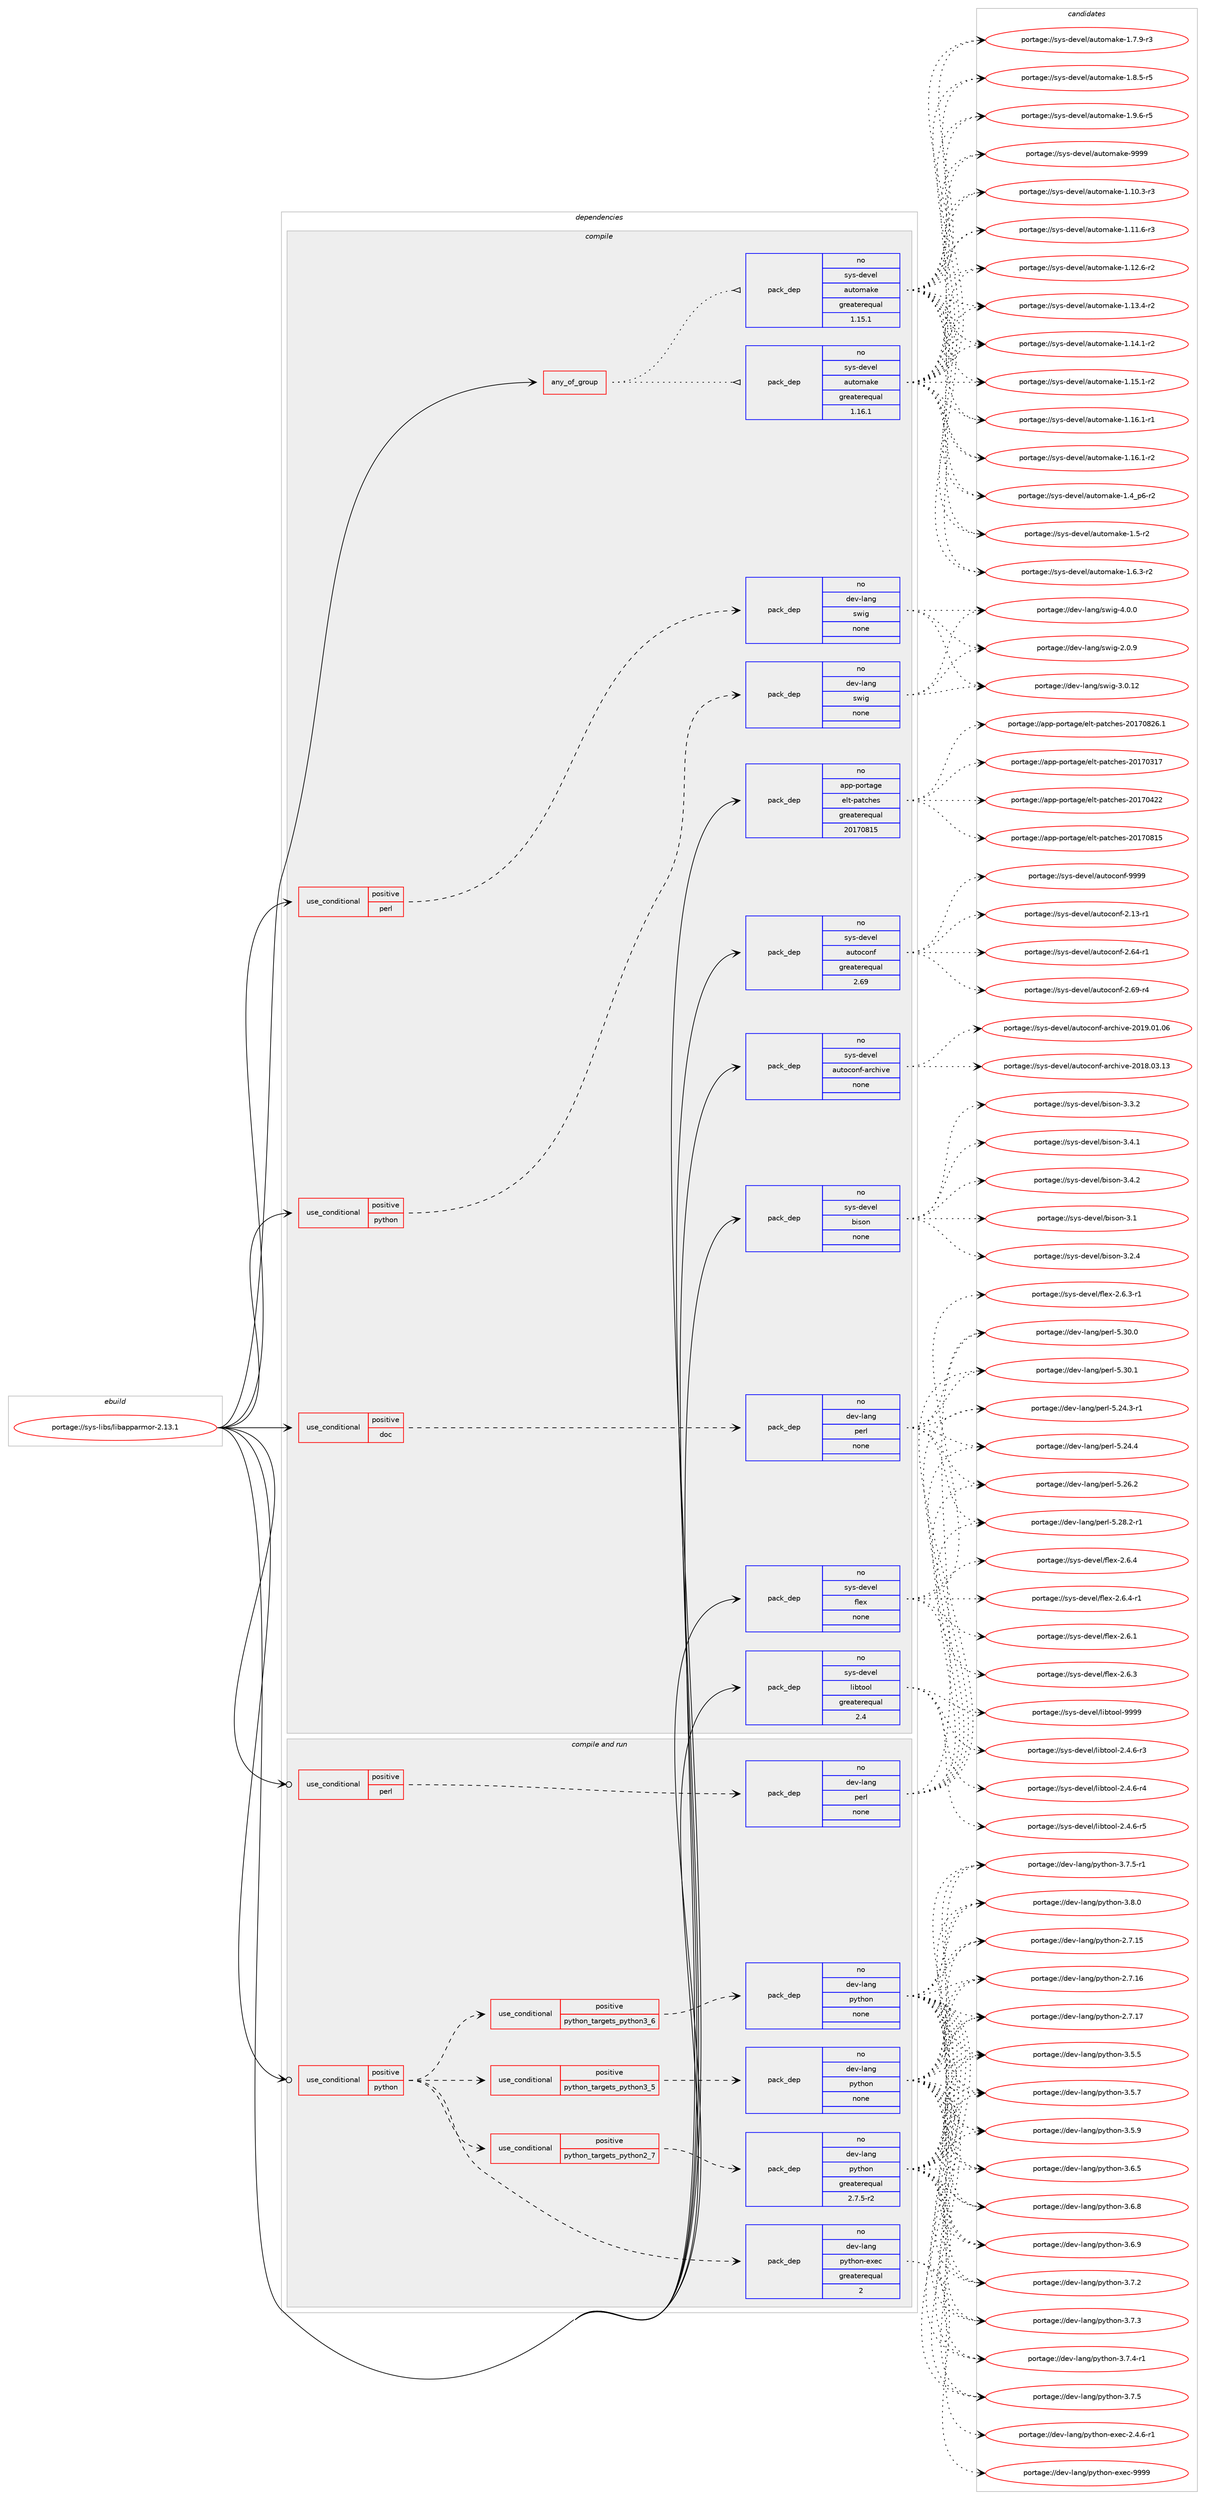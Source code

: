 digraph prolog {

# *************
# Graph options
# *************

newrank=true;
concentrate=true;
compound=true;
graph [rankdir=LR,fontname=Helvetica,fontsize=10,ranksep=1.5];#, ranksep=2.5, nodesep=0.2];
edge  [arrowhead=vee];
node  [fontname=Helvetica,fontsize=10];

# **********
# The ebuild
# **********

subgraph cluster_leftcol {
color=gray;
rank=same;
label=<<i>ebuild</i>>;
id [label="portage://sys-libs/libapparmor-2.13.1", color=red, width=4, href="../sys-libs/libapparmor-2.13.1.svg"];
}

# ****************
# The dependencies
# ****************

subgraph cluster_midcol {
color=gray;
label=<<i>dependencies</i>>;
subgraph cluster_compile {
fillcolor="#eeeeee";
style=filled;
label=<<i>compile</i>>;
subgraph any6997 {
dependency431021 [label=<<TABLE BORDER="0" CELLBORDER="1" CELLSPACING="0" CELLPADDING="4"><TR><TD CELLPADDING="10">any_of_group</TD></TR></TABLE>>, shape=none, color=red];subgraph pack319552 {
dependency431022 [label=<<TABLE BORDER="0" CELLBORDER="1" CELLSPACING="0" CELLPADDING="4" WIDTH="220"><TR><TD ROWSPAN="6" CELLPADDING="30">pack_dep</TD></TR><TR><TD WIDTH="110">no</TD></TR><TR><TD>sys-devel</TD></TR><TR><TD>automake</TD></TR><TR><TD>greaterequal</TD></TR><TR><TD>1.16.1</TD></TR></TABLE>>, shape=none, color=blue];
}
dependency431021:e -> dependency431022:w [weight=20,style="dotted",arrowhead="oinv"];
subgraph pack319553 {
dependency431023 [label=<<TABLE BORDER="0" CELLBORDER="1" CELLSPACING="0" CELLPADDING="4" WIDTH="220"><TR><TD ROWSPAN="6" CELLPADDING="30">pack_dep</TD></TR><TR><TD WIDTH="110">no</TD></TR><TR><TD>sys-devel</TD></TR><TR><TD>automake</TD></TR><TR><TD>greaterequal</TD></TR><TR><TD>1.15.1</TD></TR></TABLE>>, shape=none, color=blue];
}
dependency431021:e -> dependency431023:w [weight=20,style="dotted",arrowhead="oinv"];
}
id:e -> dependency431021:w [weight=20,style="solid",arrowhead="vee"];
subgraph cond104228 {
dependency431024 [label=<<TABLE BORDER="0" CELLBORDER="1" CELLSPACING="0" CELLPADDING="4"><TR><TD ROWSPAN="3" CELLPADDING="10">use_conditional</TD></TR><TR><TD>positive</TD></TR><TR><TD>doc</TD></TR></TABLE>>, shape=none, color=red];
subgraph pack319554 {
dependency431025 [label=<<TABLE BORDER="0" CELLBORDER="1" CELLSPACING="0" CELLPADDING="4" WIDTH="220"><TR><TD ROWSPAN="6" CELLPADDING="30">pack_dep</TD></TR><TR><TD WIDTH="110">no</TD></TR><TR><TD>dev-lang</TD></TR><TR><TD>perl</TD></TR><TR><TD>none</TD></TR><TR><TD></TD></TR></TABLE>>, shape=none, color=blue];
}
dependency431024:e -> dependency431025:w [weight=20,style="dashed",arrowhead="vee"];
}
id:e -> dependency431024:w [weight=20,style="solid",arrowhead="vee"];
subgraph cond104229 {
dependency431026 [label=<<TABLE BORDER="0" CELLBORDER="1" CELLSPACING="0" CELLPADDING="4"><TR><TD ROWSPAN="3" CELLPADDING="10">use_conditional</TD></TR><TR><TD>positive</TD></TR><TR><TD>perl</TD></TR></TABLE>>, shape=none, color=red];
subgraph pack319555 {
dependency431027 [label=<<TABLE BORDER="0" CELLBORDER="1" CELLSPACING="0" CELLPADDING="4" WIDTH="220"><TR><TD ROWSPAN="6" CELLPADDING="30">pack_dep</TD></TR><TR><TD WIDTH="110">no</TD></TR><TR><TD>dev-lang</TD></TR><TR><TD>swig</TD></TR><TR><TD>none</TD></TR><TR><TD></TD></TR></TABLE>>, shape=none, color=blue];
}
dependency431026:e -> dependency431027:w [weight=20,style="dashed",arrowhead="vee"];
}
id:e -> dependency431026:w [weight=20,style="solid",arrowhead="vee"];
subgraph cond104230 {
dependency431028 [label=<<TABLE BORDER="0" CELLBORDER="1" CELLSPACING="0" CELLPADDING="4"><TR><TD ROWSPAN="3" CELLPADDING="10">use_conditional</TD></TR><TR><TD>positive</TD></TR><TR><TD>python</TD></TR></TABLE>>, shape=none, color=red];
subgraph pack319556 {
dependency431029 [label=<<TABLE BORDER="0" CELLBORDER="1" CELLSPACING="0" CELLPADDING="4" WIDTH="220"><TR><TD ROWSPAN="6" CELLPADDING="30">pack_dep</TD></TR><TR><TD WIDTH="110">no</TD></TR><TR><TD>dev-lang</TD></TR><TR><TD>swig</TD></TR><TR><TD>none</TD></TR><TR><TD></TD></TR></TABLE>>, shape=none, color=blue];
}
dependency431028:e -> dependency431029:w [weight=20,style="dashed",arrowhead="vee"];
}
id:e -> dependency431028:w [weight=20,style="solid",arrowhead="vee"];
subgraph pack319557 {
dependency431030 [label=<<TABLE BORDER="0" CELLBORDER="1" CELLSPACING="0" CELLPADDING="4" WIDTH="220"><TR><TD ROWSPAN="6" CELLPADDING="30">pack_dep</TD></TR><TR><TD WIDTH="110">no</TD></TR><TR><TD>app-portage</TD></TR><TR><TD>elt-patches</TD></TR><TR><TD>greaterequal</TD></TR><TR><TD>20170815</TD></TR></TABLE>>, shape=none, color=blue];
}
id:e -> dependency431030:w [weight=20,style="solid",arrowhead="vee"];
subgraph pack319558 {
dependency431031 [label=<<TABLE BORDER="0" CELLBORDER="1" CELLSPACING="0" CELLPADDING="4" WIDTH="220"><TR><TD ROWSPAN="6" CELLPADDING="30">pack_dep</TD></TR><TR><TD WIDTH="110">no</TD></TR><TR><TD>sys-devel</TD></TR><TR><TD>autoconf</TD></TR><TR><TD>greaterequal</TD></TR><TR><TD>2.69</TD></TR></TABLE>>, shape=none, color=blue];
}
id:e -> dependency431031:w [weight=20,style="solid",arrowhead="vee"];
subgraph pack319559 {
dependency431032 [label=<<TABLE BORDER="0" CELLBORDER="1" CELLSPACING="0" CELLPADDING="4" WIDTH="220"><TR><TD ROWSPAN="6" CELLPADDING="30">pack_dep</TD></TR><TR><TD WIDTH="110">no</TD></TR><TR><TD>sys-devel</TD></TR><TR><TD>autoconf-archive</TD></TR><TR><TD>none</TD></TR><TR><TD></TD></TR></TABLE>>, shape=none, color=blue];
}
id:e -> dependency431032:w [weight=20,style="solid",arrowhead="vee"];
subgraph pack319560 {
dependency431033 [label=<<TABLE BORDER="0" CELLBORDER="1" CELLSPACING="0" CELLPADDING="4" WIDTH="220"><TR><TD ROWSPAN="6" CELLPADDING="30">pack_dep</TD></TR><TR><TD WIDTH="110">no</TD></TR><TR><TD>sys-devel</TD></TR><TR><TD>bison</TD></TR><TR><TD>none</TD></TR><TR><TD></TD></TR></TABLE>>, shape=none, color=blue];
}
id:e -> dependency431033:w [weight=20,style="solid",arrowhead="vee"];
subgraph pack319561 {
dependency431034 [label=<<TABLE BORDER="0" CELLBORDER="1" CELLSPACING="0" CELLPADDING="4" WIDTH="220"><TR><TD ROWSPAN="6" CELLPADDING="30">pack_dep</TD></TR><TR><TD WIDTH="110">no</TD></TR><TR><TD>sys-devel</TD></TR><TR><TD>flex</TD></TR><TR><TD>none</TD></TR><TR><TD></TD></TR></TABLE>>, shape=none, color=blue];
}
id:e -> dependency431034:w [weight=20,style="solid",arrowhead="vee"];
subgraph pack319562 {
dependency431035 [label=<<TABLE BORDER="0" CELLBORDER="1" CELLSPACING="0" CELLPADDING="4" WIDTH="220"><TR><TD ROWSPAN="6" CELLPADDING="30">pack_dep</TD></TR><TR><TD WIDTH="110">no</TD></TR><TR><TD>sys-devel</TD></TR><TR><TD>libtool</TD></TR><TR><TD>greaterequal</TD></TR><TR><TD>2.4</TD></TR></TABLE>>, shape=none, color=blue];
}
id:e -> dependency431035:w [weight=20,style="solid",arrowhead="vee"];
}
subgraph cluster_compileandrun {
fillcolor="#eeeeee";
style=filled;
label=<<i>compile and run</i>>;
subgraph cond104231 {
dependency431036 [label=<<TABLE BORDER="0" CELLBORDER="1" CELLSPACING="0" CELLPADDING="4"><TR><TD ROWSPAN="3" CELLPADDING="10">use_conditional</TD></TR><TR><TD>positive</TD></TR><TR><TD>perl</TD></TR></TABLE>>, shape=none, color=red];
subgraph pack319563 {
dependency431037 [label=<<TABLE BORDER="0" CELLBORDER="1" CELLSPACING="0" CELLPADDING="4" WIDTH="220"><TR><TD ROWSPAN="6" CELLPADDING="30">pack_dep</TD></TR><TR><TD WIDTH="110">no</TD></TR><TR><TD>dev-lang</TD></TR><TR><TD>perl</TD></TR><TR><TD>none</TD></TR><TR><TD></TD></TR></TABLE>>, shape=none, color=blue];
}
dependency431036:e -> dependency431037:w [weight=20,style="dashed",arrowhead="vee"];
}
id:e -> dependency431036:w [weight=20,style="solid",arrowhead="odotvee"];
subgraph cond104232 {
dependency431038 [label=<<TABLE BORDER="0" CELLBORDER="1" CELLSPACING="0" CELLPADDING="4"><TR><TD ROWSPAN="3" CELLPADDING="10">use_conditional</TD></TR><TR><TD>positive</TD></TR><TR><TD>python</TD></TR></TABLE>>, shape=none, color=red];
subgraph cond104233 {
dependency431039 [label=<<TABLE BORDER="0" CELLBORDER="1" CELLSPACING="0" CELLPADDING="4"><TR><TD ROWSPAN="3" CELLPADDING="10">use_conditional</TD></TR><TR><TD>positive</TD></TR><TR><TD>python_targets_python2_7</TD></TR></TABLE>>, shape=none, color=red];
subgraph pack319564 {
dependency431040 [label=<<TABLE BORDER="0" CELLBORDER="1" CELLSPACING="0" CELLPADDING="4" WIDTH="220"><TR><TD ROWSPAN="6" CELLPADDING="30">pack_dep</TD></TR><TR><TD WIDTH="110">no</TD></TR><TR><TD>dev-lang</TD></TR><TR><TD>python</TD></TR><TR><TD>greaterequal</TD></TR><TR><TD>2.7.5-r2</TD></TR></TABLE>>, shape=none, color=blue];
}
dependency431039:e -> dependency431040:w [weight=20,style="dashed",arrowhead="vee"];
}
dependency431038:e -> dependency431039:w [weight=20,style="dashed",arrowhead="vee"];
subgraph cond104234 {
dependency431041 [label=<<TABLE BORDER="0" CELLBORDER="1" CELLSPACING="0" CELLPADDING="4"><TR><TD ROWSPAN="3" CELLPADDING="10">use_conditional</TD></TR><TR><TD>positive</TD></TR><TR><TD>python_targets_python3_5</TD></TR></TABLE>>, shape=none, color=red];
subgraph pack319565 {
dependency431042 [label=<<TABLE BORDER="0" CELLBORDER="1" CELLSPACING="0" CELLPADDING="4" WIDTH="220"><TR><TD ROWSPAN="6" CELLPADDING="30">pack_dep</TD></TR><TR><TD WIDTH="110">no</TD></TR><TR><TD>dev-lang</TD></TR><TR><TD>python</TD></TR><TR><TD>none</TD></TR><TR><TD></TD></TR></TABLE>>, shape=none, color=blue];
}
dependency431041:e -> dependency431042:w [weight=20,style="dashed",arrowhead="vee"];
}
dependency431038:e -> dependency431041:w [weight=20,style="dashed",arrowhead="vee"];
subgraph cond104235 {
dependency431043 [label=<<TABLE BORDER="0" CELLBORDER="1" CELLSPACING="0" CELLPADDING="4"><TR><TD ROWSPAN="3" CELLPADDING="10">use_conditional</TD></TR><TR><TD>positive</TD></TR><TR><TD>python_targets_python3_6</TD></TR></TABLE>>, shape=none, color=red];
subgraph pack319566 {
dependency431044 [label=<<TABLE BORDER="0" CELLBORDER="1" CELLSPACING="0" CELLPADDING="4" WIDTH="220"><TR><TD ROWSPAN="6" CELLPADDING="30">pack_dep</TD></TR><TR><TD WIDTH="110">no</TD></TR><TR><TD>dev-lang</TD></TR><TR><TD>python</TD></TR><TR><TD>none</TD></TR><TR><TD></TD></TR></TABLE>>, shape=none, color=blue];
}
dependency431043:e -> dependency431044:w [weight=20,style="dashed",arrowhead="vee"];
}
dependency431038:e -> dependency431043:w [weight=20,style="dashed",arrowhead="vee"];
subgraph pack319567 {
dependency431045 [label=<<TABLE BORDER="0" CELLBORDER="1" CELLSPACING="0" CELLPADDING="4" WIDTH="220"><TR><TD ROWSPAN="6" CELLPADDING="30">pack_dep</TD></TR><TR><TD WIDTH="110">no</TD></TR><TR><TD>dev-lang</TD></TR><TR><TD>python-exec</TD></TR><TR><TD>greaterequal</TD></TR><TR><TD>2</TD></TR></TABLE>>, shape=none, color=blue];
}
dependency431038:e -> dependency431045:w [weight=20,style="dashed",arrowhead="vee"];
}
id:e -> dependency431038:w [weight=20,style="solid",arrowhead="odotvee"];
}
subgraph cluster_run {
fillcolor="#eeeeee";
style=filled;
label=<<i>run</i>>;
}
}

# **************
# The candidates
# **************

subgraph cluster_choices {
rank=same;
color=gray;
label=<<i>candidates</i>>;

subgraph choice319552 {
color=black;
nodesep=1;
choiceportage11512111545100101118101108479711711611110997107101454946494846514511451 [label="portage://sys-devel/automake-1.10.3-r3", color=red, width=4,href="../sys-devel/automake-1.10.3-r3.svg"];
choiceportage11512111545100101118101108479711711611110997107101454946494946544511451 [label="portage://sys-devel/automake-1.11.6-r3", color=red, width=4,href="../sys-devel/automake-1.11.6-r3.svg"];
choiceportage11512111545100101118101108479711711611110997107101454946495046544511450 [label="portage://sys-devel/automake-1.12.6-r2", color=red, width=4,href="../sys-devel/automake-1.12.6-r2.svg"];
choiceportage11512111545100101118101108479711711611110997107101454946495146524511450 [label="portage://sys-devel/automake-1.13.4-r2", color=red, width=4,href="../sys-devel/automake-1.13.4-r2.svg"];
choiceportage11512111545100101118101108479711711611110997107101454946495246494511450 [label="portage://sys-devel/automake-1.14.1-r2", color=red, width=4,href="../sys-devel/automake-1.14.1-r2.svg"];
choiceportage11512111545100101118101108479711711611110997107101454946495346494511450 [label="portage://sys-devel/automake-1.15.1-r2", color=red, width=4,href="../sys-devel/automake-1.15.1-r2.svg"];
choiceportage11512111545100101118101108479711711611110997107101454946495446494511449 [label="portage://sys-devel/automake-1.16.1-r1", color=red, width=4,href="../sys-devel/automake-1.16.1-r1.svg"];
choiceportage11512111545100101118101108479711711611110997107101454946495446494511450 [label="portage://sys-devel/automake-1.16.1-r2", color=red, width=4,href="../sys-devel/automake-1.16.1-r2.svg"];
choiceportage115121115451001011181011084797117116111109971071014549465295112544511450 [label="portage://sys-devel/automake-1.4_p6-r2", color=red, width=4,href="../sys-devel/automake-1.4_p6-r2.svg"];
choiceportage11512111545100101118101108479711711611110997107101454946534511450 [label="portage://sys-devel/automake-1.5-r2", color=red, width=4,href="../sys-devel/automake-1.5-r2.svg"];
choiceportage115121115451001011181011084797117116111109971071014549465446514511450 [label="portage://sys-devel/automake-1.6.3-r2", color=red, width=4,href="../sys-devel/automake-1.6.3-r2.svg"];
choiceportage115121115451001011181011084797117116111109971071014549465546574511451 [label="portage://sys-devel/automake-1.7.9-r3", color=red, width=4,href="../sys-devel/automake-1.7.9-r3.svg"];
choiceportage115121115451001011181011084797117116111109971071014549465646534511453 [label="portage://sys-devel/automake-1.8.5-r5", color=red, width=4,href="../sys-devel/automake-1.8.5-r5.svg"];
choiceportage115121115451001011181011084797117116111109971071014549465746544511453 [label="portage://sys-devel/automake-1.9.6-r5", color=red, width=4,href="../sys-devel/automake-1.9.6-r5.svg"];
choiceportage115121115451001011181011084797117116111109971071014557575757 [label="portage://sys-devel/automake-9999", color=red, width=4,href="../sys-devel/automake-9999.svg"];
dependency431022:e -> choiceportage11512111545100101118101108479711711611110997107101454946494846514511451:w [style=dotted,weight="100"];
dependency431022:e -> choiceportage11512111545100101118101108479711711611110997107101454946494946544511451:w [style=dotted,weight="100"];
dependency431022:e -> choiceportage11512111545100101118101108479711711611110997107101454946495046544511450:w [style=dotted,weight="100"];
dependency431022:e -> choiceportage11512111545100101118101108479711711611110997107101454946495146524511450:w [style=dotted,weight="100"];
dependency431022:e -> choiceportage11512111545100101118101108479711711611110997107101454946495246494511450:w [style=dotted,weight="100"];
dependency431022:e -> choiceportage11512111545100101118101108479711711611110997107101454946495346494511450:w [style=dotted,weight="100"];
dependency431022:e -> choiceportage11512111545100101118101108479711711611110997107101454946495446494511449:w [style=dotted,weight="100"];
dependency431022:e -> choiceportage11512111545100101118101108479711711611110997107101454946495446494511450:w [style=dotted,weight="100"];
dependency431022:e -> choiceportage115121115451001011181011084797117116111109971071014549465295112544511450:w [style=dotted,weight="100"];
dependency431022:e -> choiceportage11512111545100101118101108479711711611110997107101454946534511450:w [style=dotted,weight="100"];
dependency431022:e -> choiceportage115121115451001011181011084797117116111109971071014549465446514511450:w [style=dotted,weight="100"];
dependency431022:e -> choiceportage115121115451001011181011084797117116111109971071014549465546574511451:w [style=dotted,weight="100"];
dependency431022:e -> choiceportage115121115451001011181011084797117116111109971071014549465646534511453:w [style=dotted,weight="100"];
dependency431022:e -> choiceportage115121115451001011181011084797117116111109971071014549465746544511453:w [style=dotted,weight="100"];
dependency431022:e -> choiceportage115121115451001011181011084797117116111109971071014557575757:w [style=dotted,weight="100"];
}
subgraph choice319553 {
color=black;
nodesep=1;
choiceportage11512111545100101118101108479711711611110997107101454946494846514511451 [label="portage://sys-devel/automake-1.10.3-r3", color=red, width=4,href="../sys-devel/automake-1.10.3-r3.svg"];
choiceportage11512111545100101118101108479711711611110997107101454946494946544511451 [label="portage://sys-devel/automake-1.11.6-r3", color=red, width=4,href="../sys-devel/automake-1.11.6-r3.svg"];
choiceportage11512111545100101118101108479711711611110997107101454946495046544511450 [label="portage://sys-devel/automake-1.12.6-r2", color=red, width=4,href="../sys-devel/automake-1.12.6-r2.svg"];
choiceportage11512111545100101118101108479711711611110997107101454946495146524511450 [label="portage://sys-devel/automake-1.13.4-r2", color=red, width=4,href="../sys-devel/automake-1.13.4-r2.svg"];
choiceportage11512111545100101118101108479711711611110997107101454946495246494511450 [label="portage://sys-devel/automake-1.14.1-r2", color=red, width=4,href="../sys-devel/automake-1.14.1-r2.svg"];
choiceportage11512111545100101118101108479711711611110997107101454946495346494511450 [label="portage://sys-devel/automake-1.15.1-r2", color=red, width=4,href="../sys-devel/automake-1.15.1-r2.svg"];
choiceportage11512111545100101118101108479711711611110997107101454946495446494511449 [label="portage://sys-devel/automake-1.16.1-r1", color=red, width=4,href="../sys-devel/automake-1.16.1-r1.svg"];
choiceportage11512111545100101118101108479711711611110997107101454946495446494511450 [label="portage://sys-devel/automake-1.16.1-r2", color=red, width=4,href="../sys-devel/automake-1.16.1-r2.svg"];
choiceportage115121115451001011181011084797117116111109971071014549465295112544511450 [label="portage://sys-devel/automake-1.4_p6-r2", color=red, width=4,href="../sys-devel/automake-1.4_p6-r2.svg"];
choiceportage11512111545100101118101108479711711611110997107101454946534511450 [label="portage://sys-devel/automake-1.5-r2", color=red, width=4,href="../sys-devel/automake-1.5-r2.svg"];
choiceportage115121115451001011181011084797117116111109971071014549465446514511450 [label="portage://sys-devel/automake-1.6.3-r2", color=red, width=4,href="../sys-devel/automake-1.6.3-r2.svg"];
choiceportage115121115451001011181011084797117116111109971071014549465546574511451 [label="portage://sys-devel/automake-1.7.9-r3", color=red, width=4,href="../sys-devel/automake-1.7.9-r3.svg"];
choiceportage115121115451001011181011084797117116111109971071014549465646534511453 [label="portage://sys-devel/automake-1.8.5-r5", color=red, width=4,href="../sys-devel/automake-1.8.5-r5.svg"];
choiceportage115121115451001011181011084797117116111109971071014549465746544511453 [label="portage://sys-devel/automake-1.9.6-r5", color=red, width=4,href="../sys-devel/automake-1.9.6-r5.svg"];
choiceportage115121115451001011181011084797117116111109971071014557575757 [label="portage://sys-devel/automake-9999", color=red, width=4,href="../sys-devel/automake-9999.svg"];
dependency431023:e -> choiceportage11512111545100101118101108479711711611110997107101454946494846514511451:w [style=dotted,weight="100"];
dependency431023:e -> choiceportage11512111545100101118101108479711711611110997107101454946494946544511451:w [style=dotted,weight="100"];
dependency431023:e -> choiceportage11512111545100101118101108479711711611110997107101454946495046544511450:w [style=dotted,weight="100"];
dependency431023:e -> choiceportage11512111545100101118101108479711711611110997107101454946495146524511450:w [style=dotted,weight="100"];
dependency431023:e -> choiceportage11512111545100101118101108479711711611110997107101454946495246494511450:w [style=dotted,weight="100"];
dependency431023:e -> choiceportage11512111545100101118101108479711711611110997107101454946495346494511450:w [style=dotted,weight="100"];
dependency431023:e -> choiceportage11512111545100101118101108479711711611110997107101454946495446494511449:w [style=dotted,weight="100"];
dependency431023:e -> choiceportage11512111545100101118101108479711711611110997107101454946495446494511450:w [style=dotted,weight="100"];
dependency431023:e -> choiceportage115121115451001011181011084797117116111109971071014549465295112544511450:w [style=dotted,weight="100"];
dependency431023:e -> choiceportage11512111545100101118101108479711711611110997107101454946534511450:w [style=dotted,weight="100"];
dependency431023:e -> choiceportage115121115451001011181011084797117116111109971071014549465446514511450:w [style=dotted,weight="100"];
dependency431023:e -> choiceportage115121115451001011181011084797117116111109971071014549465546574511451:w [style=dotted,weight="100"];
dependency431023:e -> choiceportage115121115451001011181011084797117116111109971071014549465646534511453:w [style=dotted,weight="100"];
dependency431023:e -> choiceportage115121115451001011181011084797117116111109971071014549465746544511453:w [style=dotted,weight="100"];
dependency431023:e -> choiceportage115121115451001011181011084797117116111109971071014557575757:w [style=dotted,weight="100"];
}
subgraph choice319554 {
color=black;
nodesep=1;
choiceportage100101118451089711010347112101114108455346505246514511449 [label="portage://dev-lang/perl-5.24.3-r1", color=red, width=4,href="../dev-lang/perl-5.24.3-r1.svg"];
choiceportage10010111845108971101034711210111410845534650524652 [label="portage://dev-lang/perl-5.24.4", color=red, width=4,href="../dev-lang/perl-5.24.4.svg"];
choiceportage10010111845108971101034711210111410845534650544650 [label="portage://dev-lang/perl-5.26.2", color=red, width=4,href="../dev-lang/perl-5.26.2.svg"];
choiceportage100101118451089711010347112101114108455346505646504511449 [label="portage://dev-lang/perl-5.28.2-r1", color=red, width=4,href="../dev-lang/perl-5.28.2-r1.svg"];
choiceportage10010111845108971101034711210111410845534651484648 [label="portage://dev-lang/perl-5.30.0", color=red, width=4,href="../dev-lang/perl-5.30.0.svg"];
choiceportage10010111845108971101034711210111410845534651484649 [label="portage://dev-lang/perl-5.30.1", color=red, width=4,href="../dev-lang/perl-5.30.1.svg"];
dependency431025:e -> choiceportage100101118451089711010347112101114108455346505246514511449:w [style=dotted,weight="100"];
dependency431025:e -> choiceportage10010111845108971101034711210111410845534650524652:w [style=dotted,weight="100"];
dependency431025:e -> choiceportage10010111845108971101034711210111410845534650544650:w [style=dotted,weight="100"];
dependency431025:e -> choiceportage100101118451089711010347112101114108455346505646504511449:w [style=dotted,weight="100"];
dependency431025:e -> choiceportage10010111845108971101034711210111410845534651484648:w [style=dotted,weight="100"];
dependency431025:e -> choiceportage10010111845108971101034711210111410845534651484649:w [style=dotted,weight="100"];
}
subgraph choice319555 {
color=black;
nodesep=1;
choiceportage100101118451089711010347115119105103455046484657 [label="portage://dev-lang/swig-2.0.9", color=red, width=4,href="../dev-lang/swig-2.0.9.svg"];
choiceportage10010111845108971101034711511910510345514648464950 [label="portage://dev-lang/swig-3.0.12", color=red, width=4,href="../dev-lang/swig-3.0.12.svg"];
choiceportage100101118451089711010347115119105103455246484648 [label="portage://dev-lang/swig-4.0.0", color=red, width=4,href="../dev-lang/swig-4.0.0.svg"];
dependency431027:e -> choiceportage100101118451089711010347115119105103455046484657:w [style=dotted,weight="100"];
dependency431027:e -> choiceportage10010111845108971101034711511910510345514648464950:w [style=dotted,weight="100"];
dependency431027:e -> choiceportage100101118451089711010347115119105103455246484648:w [style=dotted,weight="100"];
}
subgraph choice319556 {
color=black;
nodesep=1;
choiceportage100101118451089711010347115119105103455046484657 [label="portage://dev-lang/swig-2.0.9", color=red, width=4,href="../dev-lang/swig-2.0.9.svg"];
choiceportage10010111845108971101034711511910510345514648464950 [label="portage://dev-lang/swig-3.0.12", color=red, width=4,href="../dev-lang/swig-3.0.12.svg"];
choiceportage100101118451089711010347115119105103455246484648 [label="portage://dev-lang/swig-4.0.0", color=red, width=4,href="../dev-lang/swig-4.0.0.svg"];
dependency431029:e -> choiceportage100101118451089711010347115119105103455046484657:w [style=dotted,weight="100"];
dependency431029:e -> choiceportage10010111845108971101034711511910510345514648464950:w [style=dotted,weight="100"];
dependency431029:e -> choiceportage100101118451089711010347115119105103455246484648:w [style=dotted,weight="100"];
}
subgraph choice319557 {
color=black;
nodesep=1;
choiceportage97112112451121111141169710310147101108116451129711699104101115455048495548514955 [label="portage://app-portage/elt-patches-20170317", color=red, width=4,href="../app-portage/elt-patches-20170317.svg"];
choiceportage97112112451121111141169710310147101108116451129711699104101115455048495548525050 [label="portage://app-portage/elt-patches-20170422", color=red, width=4,href="../app-portage/elt-patches-20170422.svg"];
choiceportage97112112451121111141169710310147101108116451129711699104101115455048495548564953 [label="portage://app-portage/elt-patches-20170815", color=red, width=4,href="../app-portage/elt-patches-20170815.svg"];
choiceportage971121124511211111411697103101471011081164511297116991041011154550484955485650544649 [label="portage://app-portage/elt-patches-20170826.1", color=red, width=4,href="../app-portage/elt-patches-20170826.1.svg"];
dependency431030:e -> choiceportage97112112451121111141169710310147101108116451129711699104101115455048495548514955:w [style=dotted,weight="100"];
dependency431030:e -> choiceportage97112112451121111141169710310147101108116451129711699104101115455048495548525050:w [style=dotted,weight="100"];
dependency431030:e -> choiceportage97112112451121111141169710310147101108116451129711699104101115455048495548564953:w [style=dotted,weight="100"];
dependency431030:e -> choiceportage971121124511211111411697103101471011081164511297116991041011154550484955485650544649:w [style=dotted,weight="100"];
}
subgraph choice319558 {
color=black;
nodesep=1;
choiceportage1151211154510010111810110847971171161119911111010245504649514511449 [label="portage://sys-devel/autoconf-2.13-r1", color=red, width=4,href="../sys-devel/autoconf-2.13-r1.svg"];
choiceportage1151211154510010111810110847971171161119911111010245504654524511449 [label="portage://sys-devel/autoconf-2.64-r1", color=red, width=4,href="../sys-devel/autoconf-2.64-r1.svg"];
choiceportage1151211154510010111810110847971171161119911111010245504654574511452 [label="portage://sys-devel/autoconf-2.69-r4", color=red, width=4,href="../sys-devel/autoconf-2.69-r4.svg"];
choiceportage115121115451001011181011084797117116111991111101024557575757 [label="portage://sys-devel/autoconf-9999", color=red, width=4,href="../sys-devel/autoconf-9999.svg"];
dependency431031:e -> choiceportage1151211154510010111810110847971171161119911111010245504649514511449:w [style=dotted,weight="100"];
dependency431031:e -> choiceportage1151211154510010111810110847971171161119911111010245504654524511449:w [style=dotted,weight="100"];
dependency431031:e -> choiceportage1151211154510010111810110847971171161119911111010245504654574511452:w [style=dotted,weight="100"];
dependency431031:e -> choiceportage115121115451001011181011084797117116111991111101024557575757:w [style=dotted,weight="100"];
}
subgraph choice319559 {
color=black;
nodesep=1;
choiceportage115121115451001011181011084797117116111991111101024597114991041051181014550484956464851464951 [label="portage://sys-devel/autoconf-archive-2018.03.13", color=red, width=4,href="../sys-devel/autoconf-archive-2018.03.13.svg"];
choiceportage115121115451001011181011084797117116111991111101024597114991041051181014550484957464849464854 [label="portage://sys-devel/autoconf-archive-2019.01.06", color=red, width=4,href="../sys-devel/autoconf-archive-2019.01.06.svg"];
dependency431032:e -> choiceportage115121115451001011181011084797117116111991111101024597114991041051181014550484956464851464951:w [style=dotted,weight="100"];
dependency431032:e -> choiceportage115121115451001011181011084797117116111991111101024597114991041051181014550484957464849464854:w [style=dotted,weight="100"];
}
subgraph choice319560 {
color=black;
nodesep=1;
choiceportage11512111545100101118101108479810511511111045514649 [label="portage://sys-devel/bison-3.1", color=red, width=4,href="../sys-devel/bison-3.1.svg"];
choiceportage115121115451001011181011084798105115111110455146504652 [label="portage://sys-devel/bison-3.2.4", color=red, width=4,href="../sys-devel/bison-3.2.4.svg"];
choiceportage115121115451001011181011084798105115111110455146514650 [label="portage://sys-devel/bison-3.3.2", color=red, width=4,href="../sys-devel/bison-3.3.2.svg"];
choiceportage115121115451001011181011084798105115111110455146524649 [label="portage://sys-devel/bison-3.4.1", color=red, width=4,href="../sys-devel/bison-3.4.1.svg"];
choiceportage115121115451001011181011084798105115111110455146524650 [label="portage://sys-devel/bison-3.4.2", color=red, width=4,href="../sys-devel/bison-3.4.2.svg"];
dependency431033:e -> choiceportage11512111545100101118101108479810511511111045514649:w [style=dotted,weight="100"];
dependency431033:e -> choiceportage115121115451001011181011084798105115111110455146504652:w [style=dotted,weight="100"];
dependency431033:e -> choiceportage115121115451001011181011084798105115111110455146514650:w [style=dotted,weight="100"];
dependency431033:e -> choiceportage115121115451001011181011084798105115111110455146524649:w [style=dotted,weight="100"];
dependency431033:e -> choiceportage115121115451001011181011084798105115111110455146524650:w [style=dotted,weight="100"];
}
subgraph choice319561 {
color=black;
nodesep=1;
choiceportage1151211154510010111810110847102108101120455046544649 [label="portage://sys-devel/flex-2.6.1", color=red, width=4,href="../sys-devel/flex-2.6.1.svg"];
choiceportage1151211154510010111810110847102108101120455046544651 [label="portage://sys-devel/flex-2.6.3", color=red, width=4,href="../sys-devel/flex-2.6.3.svg"];
choiceportage11512111545100101118101108471021081011204550465446514511449 [label="portage://sys-devel/flex-2.6.3-r1", color=red, width=4,href="../sys-devel/flex-2.6.3-r1.svg"];
choiceportage1151211154510010111810110847102108101120455046544652 [label="portage://sys-devel/flex-2.6.4", color=red, width=4,href="../sys-devel/flex-2.6.4.svg"];
choiceportage11512111545100101118101108471021081011204550465446524511449 [label="portage://sys-devel/flex-2.6.4-r1", color=red, width=4,href="../sys-devel/flex-2.6.4-r1.svg"];
dependency431034:e -> choiceportage1151211154510010111810110847102108101120455046544649:w [style=dotted,weight="100"];
dependency431034:e -> choiceportage1151211154510010111810110847102108101120455046544651:w [style=dotted,weight="100"];
dependency431034:e -> choiceportage11512111545100101118101108471021081011204550465446514511449:w [style=dotted,weight="100"];
dependency431034:e -> choiceportage1151211154510010111810110847102108101120455046544652:w [style=dotted,weight="100"];
dependency431034:e -> choiceportage11512111545100101118101108471021081011204550465446524511449:w [style=dotted,weight="100"];
}
subgraph choice319562 {
color=black;
nodesep=1;
choiceportage1151211154510010111810110847108105981161111111084550465246544511451 [label="portage://sys-devel/libtool-2.4.6-r3", color=red, width=4,href="../sys-devel/libtool-2.4.6-r3.svg"];
choiceportage1151211154510010111810110847108105981161111111084550465246544511452 [label="portage://sys-devel/libtool-2.4.6-r4", color=red, width=4,href="../sys-devel/libtool-2.4.6-r4.svg"];
choiceportage1151211154510010111810110847108105981161111111084550465246544511453 [label="portage://sys-devel/libtool-2.4.6-r5", color=red, width=4,href="../sys-devel/libtool-2.4.6-r5.svg"];
choiceportage1151211154510010111810110847108105981161111111084557575757 [label="portage://sys-devel/libtool-9999", color=red, width=4,href="../sys-devel/libtool-9999.svg"];
dependency431035:e -> choiceportage1151211154510010111810110847108105981161111111084550465246544511451:w [style=dotted,weight="100"];
dependency431035:e -> choiceportage1151211154510010111810110847108105981161111111084550465246544511452:w [style=dotted,weight="100"];
dependency431035:e -> choiceportage1151211154510010111810110847108105981161111111084550465246544511453:w [style=dotted,weight="100"];
dependency431035:e -> choiceportage1151211154510010111810110847108105981161111111084557575757:w [style=dotted,weight="100"];
}
subgraph choice319563 {
color=black;
nodesep=1;
choiceportage100101118451089711010347112101114108455346505246514511449 [label="portage://dev-lang/perl-5.24.3-r1", color=red, width=4,href="../dev-lang/perl-5.24.3-r1.svg"];
choiceportage10010111845108971101034711210111410845534650524652 [label="portage://dev-lang/perl-5.24.4", color=red, width=4,href="../dev-lang/perl-5.24.4.svg"];
choiceportage10010111845108971101034711210111410845534650544650 [label="portage://dev-lang/perl-5.26.2", color=red, width=4,href="../dev-lang/perl-5.26.2.svg"];
choiceportage100101118451089711010347112101114108455346505646504511449 [label="portage://dev-lang/perl-5.28.2-r1", color=red, width=4,href="../dev-lang/perl-5.28.2-r1.svg"];
choiceportage10010111845108971101034711210111410845534651484648 [label="portage://dev-lang/perl-5.30.0", color=red, width=4,href="../dev-lang/perl-5.30.0.svg"];
choiceportage10010111845108971101034711210111410845534651484649 [label="portage://dev-lang/perl-5.30.1", color=red, width=4,href="../dev-lang/perl-5.30.1.svg"];
dependency431037:e -> choiceportage100101118451089711010347112101114108455346505246514511449:w [style=dotted,weight="100"];
dependency431037:e -> choiceportage10010111845108971101034711210111410845534650524652:w [style=dotted,weight="100"];
dependency431037:e -> choiceportage10010111845108971101034711210111410845534650544650:w [style=dotted,weight="100"];
dependency431037:e -> choiceportage100101118451089711010347112101114108455346505646504511449:w [style=dotted,weight="100"];
dependency431037:e -> choiceportage10010111845108971101034711210111410845534651484648:w [style=dotted,weight="100"];
dependency431037:e -> choiceportage10010111845108971101034711210111410845534651484649:w [style=dotted,weight="100"];
}
subgraph choice319564 {
color=black;
nodesep=1;
choiceportage10010111845108971101034711212111610411111045504655464953 [label="portage://dev-lang/python-2.7.15", color=red, width=4,href="../dev-lang/python-2.7.15.svg"];
choiceportage10010111845108971101034711212111610411111045504655464954 [label="portage://dev-lang/python-2.7.16", color=red, width=4,href="../dev-lang/python-2.7.16.svg"];
choiceportage10010111845108971101034711212111610411111045504655464955 [label="portage://dev-lang/python-2.7.17", color=red, width=4,href="../dev-lang/python-2.7.17.svg"];
choiceportage100101118451089711010347112121116104111110455146534653 [label="portage://dev-lang/python-3.5.5", color=red, width=4,href="../dev-lang/python-3.5.5.svg"];
choiceportage100101118451089711010347112121116104111110455146534655 [label="portage://dev-lang/python-3.5.7", color=red, width=4,href="../dev-lang/python-3.5.7.svg"];
choiceportage100101118451089711010347112121116104111110455146534657 [label="portage://dev-lang/python-3.5.9", color=red, width=4,href="../dev-lang/python-3.5.9.svg"];
choiceportage100101118451089711010347112121116104111110455146544653 [label="portage://dev-lang/python-3.6.5", color=red, width=4,href="../dev-lang/python-3.6.5.svg"];
choiceportage100101118451089711010347112121116104111110455146544656 [label="portage://dev-lang/python-3.6.8", color=red, width=4,href="../dev-lang/python-3.6.8.svg"];
choiceportage100101118451089711010347112121116104111110455146544657 [label="portage://dev-lang/python-3.6.9", color=red, width=4,href="../dev-lang/python-3.6.9.svg"];
choiceportage100101118451089711010347112121116104111110455146554650 [label="portage://dev-lang/python-3.7.2", color=red, width=4,href="../dev-lang/python-3.7.2.svg"];
choiceportage100101118451089711010347112121116104111110455146554651 [label="portage://dev-lang/python-3.7.3", color=red, width=4,href="../dev-lang/python-3.7.3.svg"];
choiceportage1001011184510897110103471121211161041111104551465546524511449 [label="portage://dev-lang/python-3.7.4-r1", color=red, width=4,href="../dev-lang/python-3.7.4-r1.svg"];
choiceportage100101118451089711010347112121116104111110455146554653 [label="portage://dev-lang/python-3.7.5", color=red, width=4,href="../dev-lang/python-3.7.5.svg"];
choiceportage1001011184510897110103471121211161041111104551465546534511449 [label="portage://dev-lang/python-3.7.5-r1", color=red, width=4,href="../dev-lang/python-3.7.5-r1.svg"];
choiceportage100101118451089711010347112121116104111110455146564648 [label="portage://dev-lang/python-3.8.0", color=red, width=4,href="../dev-lang/python-3.8.0.svg"];
dependency431040:e -> choiceportage10010111845108971101034711212111610411111045504655464953:w [style=dotted,weight="100"];
dependency431040:e -> choiceportage10010111845108971101034711212111610411111045504655464954:w [style=dotted,weight="100"];
dependency431040:e -> choiceportage10010111845108971101034711212111610411111045504655464955:w [style=dotted,weight="100"];
dependency431040:e -> choiceportage100101118451089711010347112121116104111110455146534653:w [style=dotted,weight="100"];
dependency431040:e -> choiceportage100101118451089711010347112121116104111110455146534655:w [style=dotted,weight="100"];
dependency431040:e -> choiceportage100101118451089711010347112121116104111110455146534657:w [style=dotted,weight="100"];
dependency431040:e -> choiceportage100101118451089711010347112121116104111110455146544653:w [style=dotted,weight="100"];
dependency431040:e -> choiceportage100101118451089711010347112121116104111110455146544656:w [style=dotted,weight="100"];
dependency431040:e -> choiceportage100101118451089711010347112121116104111110455146544657:w [style=dotted,weight="100"];
dependency431040:e -> choiceportage100101118451089711010347112121116104111110455146554650:w [style=dotted,weight="100"];
dependency431040:e -> choiceportage100101118451089711010347112121116104111110455146554651:w [style=dotted,weight="100"];
dependency431040:e -> choiceportage1001011184510897110103471121211161041111104551465546524511449:w [style=dotted,weight="100"];
dependency431040:e -> choiceportage100101118451089711010347112121116104111110455146554653:w [style=dotted,weight="100"];
dependency431040:e -> choiceportage1001011184510897110103471121211161041111104551465546534511449:w [style=dotted,weight="100"];
dependency431040:e -> choiceportage100101118451089711010347112121116104111110455146564648:w [style=dotted,weight="100"];
}
subgraph choice319565 {
color=black;
nodesep=1;
choiceportage10010111845108971101034711212111610411111045504655464953 [label="portage://dev-lang/python-2.7.15", color=red, width=4,href="../dev-lang/python-2.7.15.svg"];
choiceportage10010111845108971101034711212111610411111045504655464954 [label="portage://dev-lang/python-2.7.16", color=red, width=4,href="../dev-lang/python-2.7.16.svg"];
choiceportage10010111845108971101034711212111610411111045504655464955 [label="portage://dev-lang/python-2.7.17", color=red, width=4,href="../dev-lang/python-2.7.17.svg"];
choiceportage100101118451089711010347112121116104111110455146534653 [label="portage://dev-lang/python-3.5.5", color=red, width=4,href="../dev-lang/python-3.5.5.svg"];
choiceportage100101118451089711010347112121116104111110455146534655 [label="portage://dev-lang/python-3.5.7", color=red, width=4,href="../dev-lang/python-3.5.7.svg"];
choiceportage100101118451089711010347112121116104111110455146534657 [label="portage://dev-lang/python-3.5.9", color=red, width=4,href="../dev-lang/python-3.5.9.svg"];
choiceportage100101118451089711010347112121116104111110455146544653 [label="portage://dev-lang/python-3.6.5", color=red, width=4,href="../dev-lang/python-3.6.5.svg"];
choiceportage100101118451089711010347112121116104111110455146544656 [label="portage://dev-lang/python-3.6.8", color=red, width=4,href="../dev-lang/python-3.6.8.svg"];
choiceportage100101118451089711010347112121116104111110455146544657 [label="portage://dev-lang/python-3.6.9", color=red, width=4,href="../dev-lang/python-3.6.9.svg"];
choiceportage100101118451089711010347112121116104111110455146554650 [label="portage://dev-lang/python-3.7.2", color=red, width=4,href="../dev-lang/python-3.7.2.svg"];
choiceportage100101118451089711010347112121116104111110455146554651 [label="portage://dev-lang/python-3.7.3", color=red, width=4,href="../dev-lang/python-3.7.3.svg"];
choiceportage1001011184510897110103471121211161041111104551465546524511449 [label="portage://dev-lang/python-3.7.4-r1", color=red, width=4,href="../dev-lang/python-3.7.4-r1.svg"];
choiceportage100101118451089711010347112121116104111110455146554653 [label="portage://dev-lang/python-3.7.5", color=red, width=4,href="../dev-lang/python-3.7.5.svg"];
choiceportage1001011184510897110103471121211161041111104551465546534511449 [label="portage://dev-lang/python-3.7.5-r1", color=red, width=4,href="../dev-lang/python-3.7.5-r1.svg"];
choiceportage100101118451089711010347112121116104111110455146564648 [label="portage://dev-lang/python-3.8.0", color=red, width=4,href="../dev-lang/python-3.8.0.svg"];
dependency431042:e -> choiceportage10010111845108971101034711212111610411111045504655464953:w [style=dotted,weight="100"];
dependency431042:e -> choiceportage10010111845108971101034711212111610411111045504655464954:w [style=dotted,weight="100"];
dependency431042:e -> choiceportage10010111845108971101034711212111610411111045504655464955:w [style=dotted,weight="100"];
dependency431042:e -> choiceportage100101118451089711010347112121116104111110455146534653:w [style=dotted,weight="100"];
dependency431042:e -> choiceportage100101118451089711010347112121116104111110455146534655:w [style=dotted,weight="100"];
dependency431042:e -> choiceportage100101118451089711010347112121116104111110455146534657:w [style=dotted,weight="100"];
dependency431042:e -> choiceportage100101118451089711010347112121116104111110455146544653:w [style=dotted,weight="100"];
dependency431042:e -> choiceportage100101118451089711010347112121116104111110455146544656:w [style=dotted,weight="100"];
dependency431042:e -> choiceportage100101118451089711010347112121116104111110455146544657:w [style=dotted,weight="100"];
dependency431042:e -> choiceportage100101118451089711010347112121116104111110455146554650:w [style=dotted,weight="100"];
dependency431042:e -> choiceportage100101118451089711010347112121116104111110455146554651:w [style=dotted,weight="100"];
dependency431042:e -> choiceportage1001011184510897110103471121211161041111104551465546524511449:w [style=dotted,weight="100"];
dependency431042:e -> choiceportage100101118451089711010347112121116104111110455146554653:w [style=dotted,weight="100"];
dependency431042:e -> choiceportage1001011184510897110103471121211161041111104551465546534511449:w [style=dotted,weight="100"];
dependency431042:e -> choiceportage100101118451089711010347112121116104111110455146564648:w [style=dotted,weight="100"];
}
subgraph choice319566 {
color=black;
nodesep=1;
choiceportage10010111845108971101034711212111610411111045504655464953 [label="portage://dev-lang/python-2.7.15", color=red, width=4,href="../dev-lang/python-2.7.15.svg"];
choiceportage10010111845108971101034711212111610411111045504655464954 [label="portage://dev-lang/python-2.7.16", color=red, width=4,href="../dev-lang/python-2.7.16.svg"];
choiceportage10010111845108971101034711212111610411111045504655464955 [label="portage://dev-lang/python-2.7.17", color=red, width=4,href="../dev-lang/python-2.7.17.svg"];
choiceportage100101118451089711010347112121116104111110455146534653 [label="portage://dev-lang/python-3.5.5", color=red, width=4,href="../dev-lang/python-3.5.5.svg"];
choiceportage100101118451089711010347112121116104111110455146534655 [label="portage://dev-lang/python-3.5.7", color=red, width=4,href="../dev-lang/python-3.5.7.svg"];
choiceportage100101118451089711010347112121116104111110455146534657 [label="portage://dev-lang/python-3.5.9", color=red, width=4,href="../dev-lang/python-3.5.9.svg"];
choiceportage100101118451089711010347112121116104111110455146544653 [label="portage://dev-lang/python-3.6.5", color=red, width=4,href="../dev-lang/python-3.6.5.svg"];
choiceportage100101118451089711010347112121116104111110455146544656 [label="portage://dev-lang/python-3.6.8", color=red, width=4,href="../dev-lang/python-3.6.8.svg"];
choiceportage100101118451089711010347112121116104111110455146544657 [label="portage://dev-lang/python-3.6.9", color=red, width=4,href="../dev-lang/python-3.6.9.svg"];
choiceportage100101118451089711010347112121116104111110455146554650 [label="portage://dev-lang/python-3.7.2", color=red, width=4,href="../dev-lang/python-3.7.2.svg"];
choiceportage100101118451089711010347112121116104111110455146554651 [label="portage://dev-lang/python-3.7.3", color=red, width=4,href="../dev-lang/python-3.7.3.svg"];
choiceportage1001011184510897110103471121211161041111104551465546524511449 [label="portage://dev-lang/python-3.7.4-r1", color=red, width=4,href="../dev-lang/python-3.7.4-r1.svg"];
choiceportage100101118451089711010347112121116104111110455146554653 [label="portage://dev-lang/python-3.7.5", color=red, width=4,href="../dev-lang/python-3.7.5.svg"];
choiceportage1001011184510897110103471121211161041111104551465546534511449 [label="portage://dev-lang/python-3.7.5-r1", color=red, width=4,href="../dev-lang/python-3.7.5-r1.svg"];
choiceportage100101118451089711010347112121116104111110455146564648 [label="portage://dev-lang/python-3.8.0", color=red, width=4,href="../dev-lang/python-3.8.0.svg"];
dependency431044:e -> choiceportage10010111845108971101034711212111610411111045504655464953:w [style=dotted,weight="100"];
dependency431044:e -> choiceportage10010111845108971101034711212111610411111045504655464954:w [style=dotted,weight="100"];
dependency431044:e -> choiceportage10010111845108971101034711212111610411111045504655464955:w [style=dotted,weight="100"];
dependency431044:e -> choiceportage100101118451089711010347112121116104111110455146534653:w [style=dotted,weight="100"];
dependency431044:e -> choiceportage100101118451089711010347112121116104111110455146534655:w [style=dotted,weight="100"];
dependency431044:e -> choiceportage100101118451089711010347112121116104111110455146534657:w [style=dotted,weight="100"];
dependency431044:e -> choiceportage100101118451089711010347112121116104111110455146544653:w [style=dotted,weight="100"];
dependency431044:e -> choiceportage100101118451089711010347112121116104111110455146544656:w [style=dotted,weight="100"];
dependency431044:e -> choiceportage100101118451089711010347112121116104111110455146544657:w [style=dotted,weight="100"];
dependency431044:e -> choiceportage100101118451089711010347112121116104111110455146554650:w [style=dotted,weight="100"];
dependency431044:e -> choiceportage100101118451089711010347112121116104111110455146554651:w [style=dotted,weight="100"];
dependency431044:e -> choiceportage1001011184510897110103471121211161041111104551465546524511449:w [style=dotted,weight="100"];
dependency431044:e -> choiceportage100101118451089711010347112121116104111110455146554653:w [style=dotted,weight="100"];
dependency431044:e -> choiceportage1001011184510897110103471121211161041111104551465546534511449:w [style=dotted,weight="100"];
dependency431044:e -> choiceportage100101118451089711010347112121116104111110455146564648:w [style=dotted,weight="100"];
}
subgraph choice319567 {
color=black;
nodesep=1;
choiceportage10010111845108971101034711212111610411111045101120101994550465246544511449 [label="portage://dev-lang/python-exec-2.4.6-r1", color=red, width=4,href="../dev-lang/python-exec-2.4.6-r1.svg"];
choiceportage10010111845108971101034711212111610411111045101120101994557575757 [label="portage://dev-lang/python-exec-9999", color=red, width=4,href="../dev-lang/python-exec-9999.svg"];
dependency431045:e -> choiceportage10010111845108971101034711212111610411111045101120101994550465246544511449:w [style=dotted,weight="100"];
dependency431045:e -> choiceportage10010111845108971101034711212111610411111045101120101994557575757:w [style=dotted,weight="100"];
}
}

}
